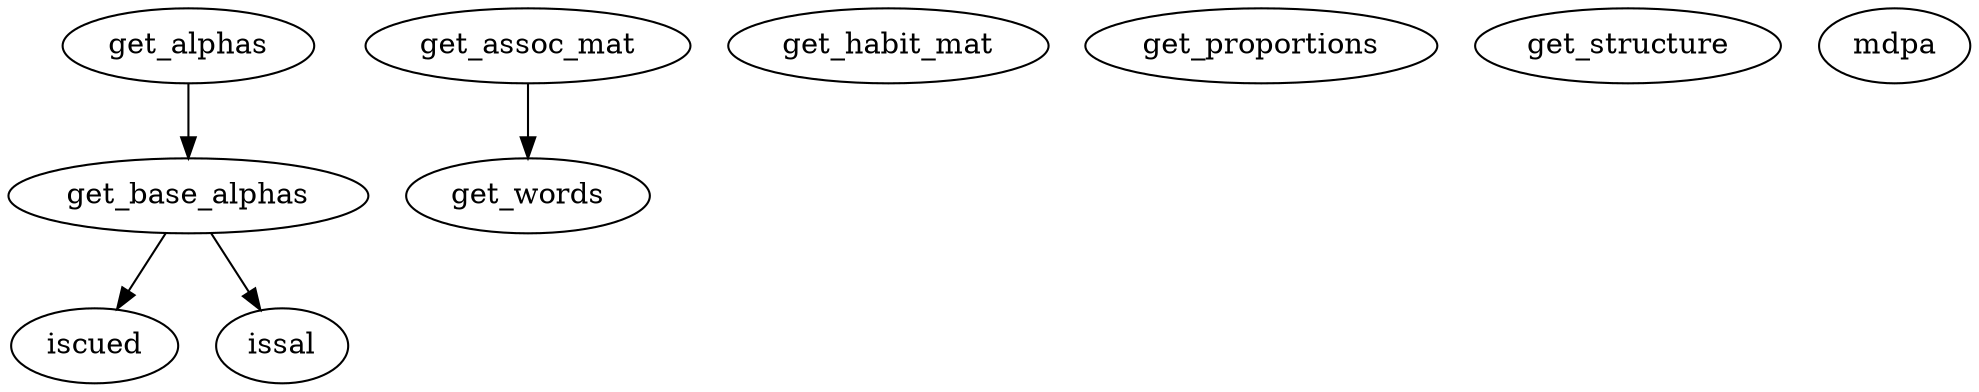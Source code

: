 /* Created by mdot for Matlab */
digraph m2html {
  get_alphas -> get_base_alphas;
  get_assoc_mat -> get_words;
  get_base_alphas -> iscued;
  get_base_alphas -> issal;

  get_alphas [URL="get_alphas.html"];
  get_assoc_mat [URL="get_assoc_mat.html"];
  get_base_alphas [URL="get_base_alphas.html"];
  get_habit_mat [URL="get_habit_mat.html"];
  get_proportions [URL="get_proportions.html"];
  get_structure [URL="get_structure.html"];
  get_words [URL="get_words.html"];
  iscued [URL="iscued.html"];
  issal [URL="issal.html"];
  mdpa [URL="mdpa.html"];
}